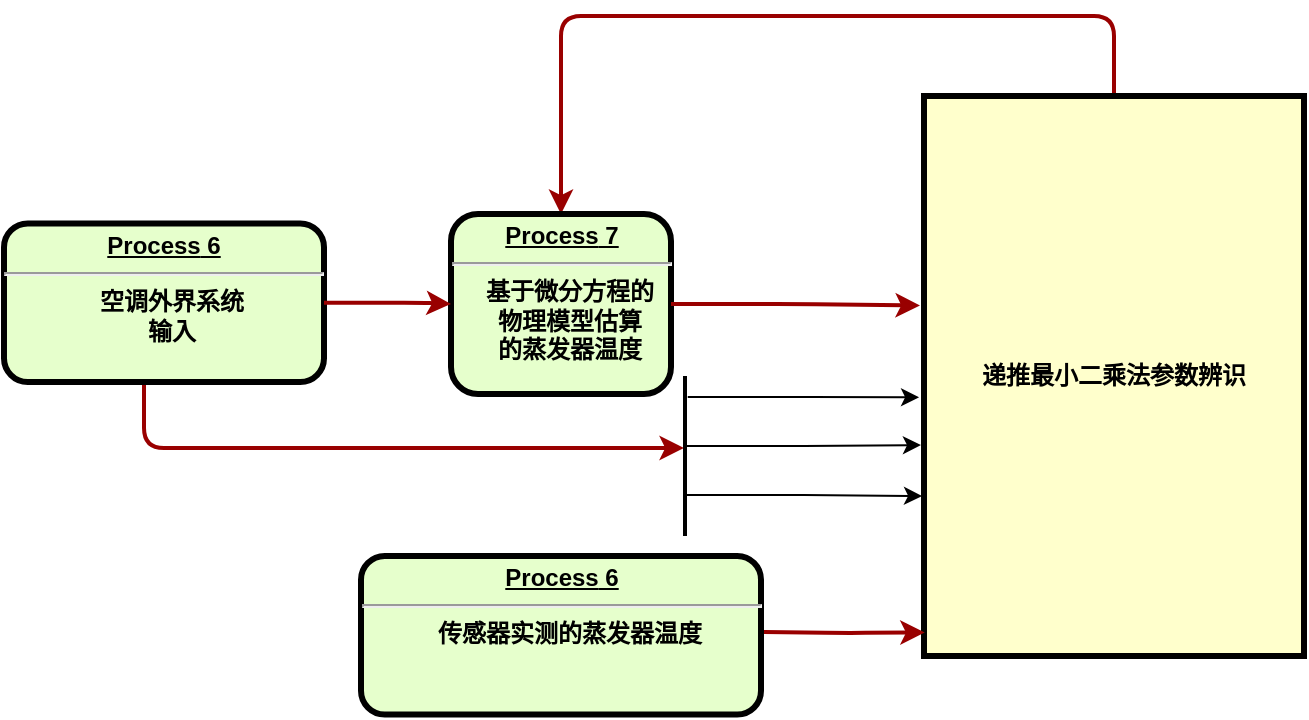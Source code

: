 <mxfile version="22.1.11" type="github">
  <diagram name="Page-1" id="c7558073-3199-34d8-9f00-42111426c3f3">
    <mxGraphModel dx="869" dy="633" grid="1" gridSize="10" guides="1" tooltips="1" connect="1" arrows="1" fold="1" page="1" pageScale="1" pageWidth="826" pageHeight="1169" background="none" math="0" shadow="0">
      <root>
        <mxCell id="0" />
        <mxCell id="1" parent="0" />
        <mxCell id="47FUqNn5VWWqSbPYocdL-105" style="edgeStyle=orthogonalEdgeStyle;rounded=1;orthogonalLoop=1;jettySize=auto;html=1;exitX=0.5;exitY=1;exitDx=0;exitDy=0;strokeColor=#990000;strokeWidth=2;" parent="1" edge="1">
          <mxGeometry relative="1" as="geometry">
            <mxPoint x="460" y="626" as="targetPoint" />
            <mxPoint x="190" y="579" as="sourcePoint" />
            <Array as="points">
              <mxPoint x="190" y="626" />
            </Array>
          </mxGeometry>
        </mxCell>
        <mxCell id="10" value="&lt;p style=&quot;margin: 0px; margin-top: 4px; text-align: center; text-decoration: underline;&quot;&gt;&lt;strong&gt;&lt;strong&gt;Process&lt;/strong&gt; 6&lt;br&gt;&lt;/strong&gt;&lt;/p&gt;&lt;hr&gt;&lt;p style=&quot;margin: 0px; margin-left: 8px;&quot;&gt;空调外界系统&lt;/p&gt;&lt;p style=&quot;margin: 0px; margin-left: 8px;&quot;&gt;输入&lt;/p&gt;" style="verticalAlign=middle;align=center;overflow=fill;fontSize=12;fontFamily=Helvetica;html=1;rounded=1;fontStyle=1;strokeWidth=3;fillColor=#E6FFCC" parent="1" vertex="1">
          <mxGeometry x="120" y="513.75" width="160" height="79.25" as="geometry" />
        </mxCell>
        <mxCell id="47FUqNn5VWWqSbPYocdL-99" style="edgeStyle=orthogonalEdgeStyle;rounded=1;orthogonalLoop=1;jettySize=auto;html=1;entryX=0.5;entryY=0;entryDx=0;entryDy=0;strokeColor=#990000;strokeWidth=2;exitX=0.5;exitY=0;exitDx=0;exitDy=0;" parent="1" source="13" target="11" edge="1">
          <mxGeometry relative="1" as="geometry">
            <mxPoint x="630" y="200" as="targetPoint" />
            <Array as="points">
              <mxPoint x="675" y="410" />
              <mxPoint x="399" y="410" />
            </Array>
          </mxGeometry>
        </mxCell>
        <mxCell id="13" value="递推最小二乘法参数辨识" style="whiteSpace=wrap;align=center;verticalAlign=middle;fontStyle=1;strokeWidth=3;fillColor=#FFFFCC" parent="1" vertex="1">
          <mxGeometry x="580" y="450" width="190" height="280" as="geometry" />
        </mxCell>
        <mxCell id="11" value="&lt;p style=&quot;margin: 0px; margin-top: 4px; text-align: center; text-decoration: underline;&quot;&gt;&lt;strong&gt;&lt;strong&gt;Process&lt;/strong&gt; 7&lt;br&gt;&lt;/strong&gt;&lt;/p&gt;&lt;hr&gt;&lt;p style=&quot;margin: 0px; margin-left: 8px;&quot;&gt;基于微分方程的&lt;/p&gt;&lt;p style=&quot;margin: 0px; margin-left: 8px;&quot;&gt;物理模型估算&lt;/p&gt;&lt;p style=&quot;margin: 0px; margin-left: 8px;&quot;&gt;的蒸发器温度&lt;/p&gt;" style="verticalAlign=middle;align=center;overflow=fill;fontSize=12;fontFamily=Helvetica;html=1;rounded=1;fontStyle=1;strokeWidth=3;fillColor=#E6FFCC" parent="1" vertex="1">
          <mxGeometry x="343.5" y="509" width="110" height="90" as="geometry" />
        </mxCell>
        <mxCell id="83" value="" style="edgeStyle=elbowEdgeStyle;elbow=horizontal;strokeColor=#990000;strokeWidth=2" parent="1" source="11" edge="1">
          <mxGeometry width="100" height="100" relative="1" as="geometry">
            <mxPoint x="200" y="659.0" as="sourcePoint" />
            <mxPoint x="578" y="554.75" as="targetPoint" />
          </mxGeometry>
        </mxCell>
        <mxCell id="85" value="" style="edgeStyle=elbowEdgeStyle;elbow=horizontal;strokeColor=#990000;strokeWidth=2;exitX=1;exitY=0.5;exitDx=0;exitDy=0;entryX=0;entryY=0.5;entryDx=0;entryDy=0;" parent="1" source="10" target="11" edge="1">
          <mxGeometry width="100" height="100" relative="1" as="geometry">
            <mxPoint x="300" y="560" as="sourcePoint" />
            <mxPoint x="340" y="555" as="targetPoint" />
            <Array as="points">
              <mxPoint x="330" y="562" />
            </Array>
          </mxGeometry>
        </mxCell>
        <mxCell id="47FUqNn5VWWqSbPYocdL-98" style="edgeStyle=orthogonalEdgeStyle;rounded=1;orthogonalLoop=1;jettySize=auto;html=1;entryX=0.002;entryY=0.815;entryDx=0;entryDy=0;entryPerimeter=0;strokeColor=#990000;strokeWidth=2;" parent="1" edge="1">
          <mxGeometry relative="1" as="geometry">
            <mxPoint x="500" y="718" as="sourcePoint" />
            <mxPoint x="580.38" y="718.2" as="targetPoint" />
          </mxGeometry>
        </mxCell>
        <mxCell id="47FUqNn5VWWqSbPYocdL-102" value="&lt;p style=&quot;margin: 0px; margin-top: 4px; text-align: center; text-decoration: underline;&quot;&gt;&lt;strong&gt;&lt;strong&gt;Process&lt;/strong&gt; 6&lt;br&gt;&lt;/strong&gt;&lt;/p&gt;&lt;hr&gt;&lt;p style=&quot;margin: 0px; margin-left: 8px;&quot;&gt;传感器实测的蒸发器温度&lt;/p&gt;" style="verticalAlign=middle;align=center;overflow=fill;fontSize=12;fontFamily=Helvetica;html=1;rounded=1;fontStyle=1;strokeWidth=3;fillColor=#E6FFCC" parent="1" vertex="1">
          <mxGeometry x="298.5" y="680" width="200" height="79.25" as="geometry" />
        </mxCell>
        <mxCell id="47FUqNn5VWWqSbPYocdL-117" value="" style="edgeStyle=orthogonalEdgeStyle;rounded=0;orthogonalLoop=1;jettySize=auto;html=1;exitX=0.131;exitY=0.362;exitDx=0;exitDy=0;exitPerimeter=0;entryX=-0.013;entryY=0.538;entryDx=0;entryDy=0;entryPerimeter=0;" parent="1" source="47FUqNn5VWWqSbPYocdL-110" target="13" edge="1">
          <mxGeometry relative="1" as="geometry" />
        </mxCell>
        <mxCell id="47FUqNn5VWWqSbPYocdL-110" value="" style="line;strokeWidth=2;direction=south;html=1;" parent="1" vertex="1">
          <mxGeometry x="455.5" y="590" width="10" height="80" as="geometry" />
        </mxCell>
        <mxCell id="47FUqNn5VWWqSbPYocdL-120" value="" style="edgeStyle=orthogonalEdgeStyle;rounded=0;orthogonalLoop=1;jettySize=auto;html=1;exitX=0.131;exitY=0.362;exitDx=0;exitDy=0;exitPerimeter=0;entryX=-0.013;entryY=0.538;entryDx=0;entryDy=0;entryPerimeter=0;" parent="1" edge="1">
          <mxGeometry relative="1" as="geometry">
            <mxPoint x="460.47" y="623.52" as="sourcePoint" />
            <mxPoint x="578.47" y="624.52" as="targetPoint" />
            <Array as="points">
              <mxPoint x="461" y="625" />
              <mxPoint x="520" y="625" />
            </Array>
          </mxGeometry>
        </mxCell>
        <mxCell id="47FUqNn5VWWqSbPYocdL-122" value="" style="edgeStyle=orthogonalEdgeStyle;rounded=0;orthogonalLoop=1;jettySize=auto;html=1;exitX=0.131;exitY=0.362;exitDx=0;exitDy=0;exitPerimeter=0;" parent="1" edge="1">
          <mxGeometry relative="1" as="geometry">
            <mxPoint x="460.47" y="649.52" as="sourcePoint" />
            <mxPoint x="579" y="650" as="targetPoint" />
            <Array as="points">
              <mxPoint x="520" y="650" />
            </Array>
          </mxGeometry>
        </mxCell>
      </root>
    </mxGraphModel>
  </diagram>
</mxfile>
